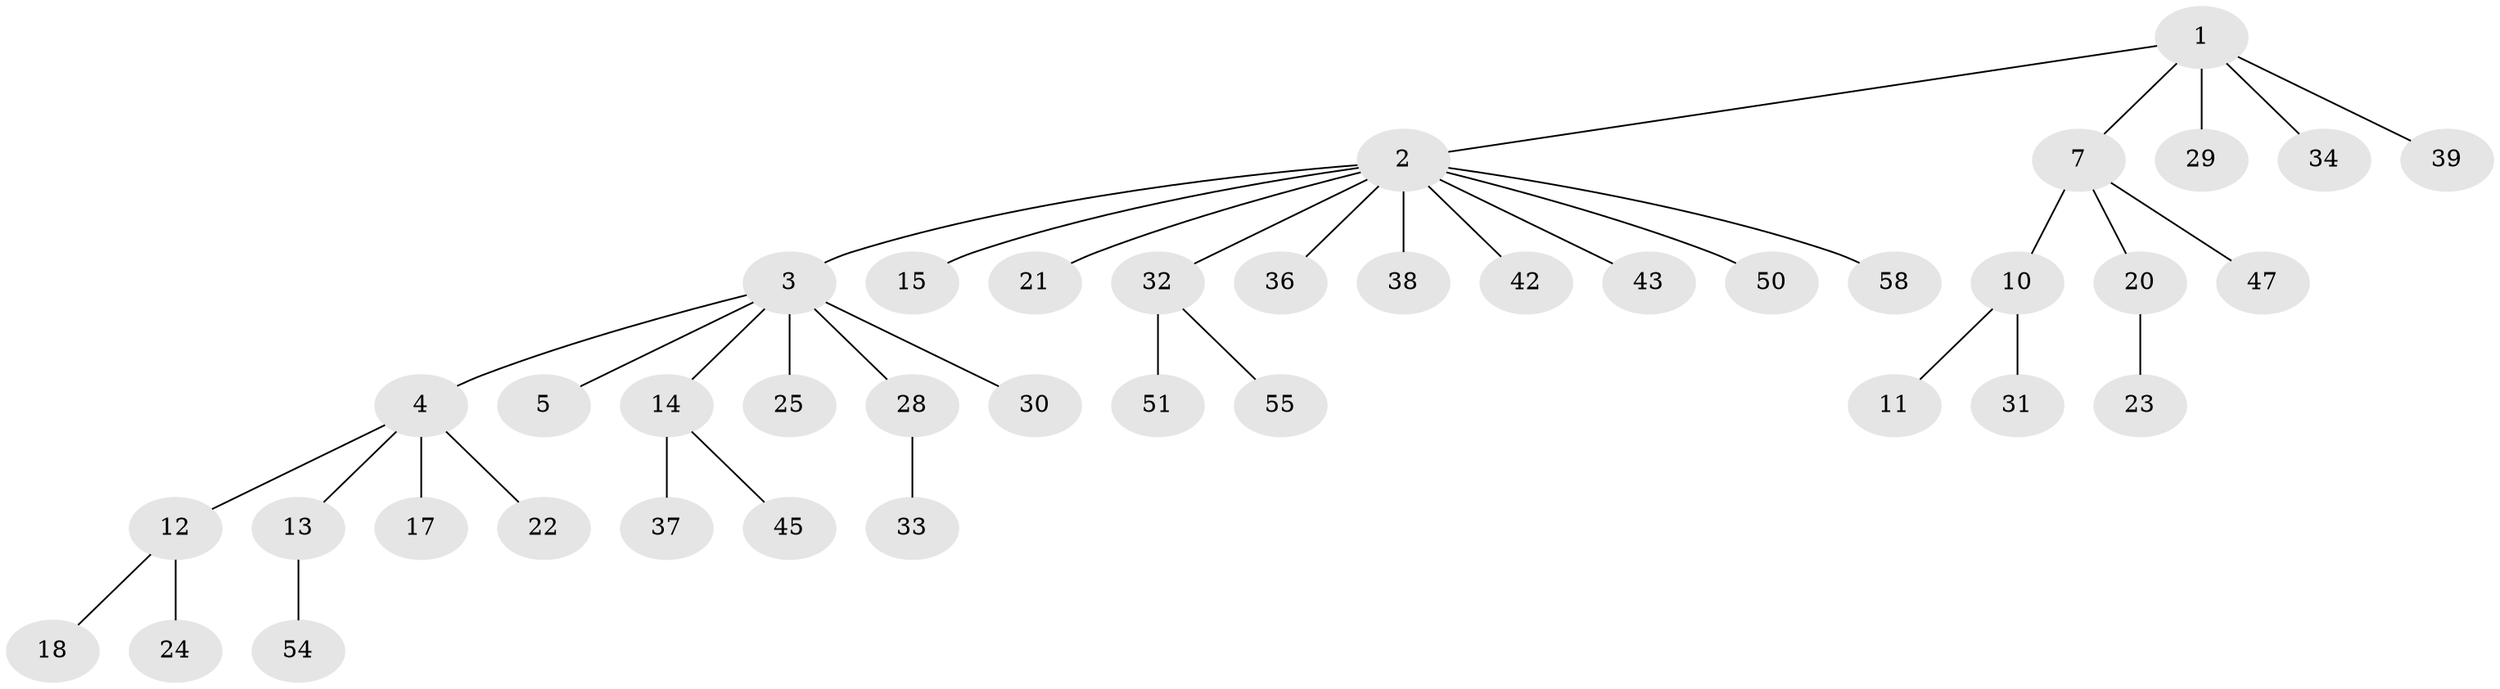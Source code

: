 // original degree distribution, {4: 0.10344827586206896, 10: 0.017241379310344827, 7: 0.017241379310344827, 5: 0.017241379310344827, 1: 0.603448275862069, 3: 0.08620689655172414, 2: 0.15517241379310345}
// Generated by graph-tools (version 1.1) at 2025/42/03/06/25 10:42:05]
// undirected, 40 vertices, 39 edges
graph export_dot {
graph [start="1"]
  node [color=gray90,style=filled];
  1 [super="+9"];
  2 [super="+6"];
  3 [super="+19"];
  4 [super="+8"];
  5;
  7 [super="+35"];
  10 [super="+26"];
  11;
  12 [super="+40"];
  13 [super="+16"];
  14 [super="+27"];
  15;
  17;
  18;
  20 [super="+46"];
  21 [super="+44"];
  22 [super="+49"];
  23;
  24;
  25;
  28 [super="+48"];
  29;
  30;
  31;
  32 [super="+41"];
  33;
  34;
  36;
  37;
  38;
  39;
  42 [super="+52"];
  43;
  45 [super="+53"];
  47 [super="+56"];
  50;
  51 [super="+57"];
  54;
  55;
  58;
  1 -- 2;
  1 -- 7;
  1 -- 39;
  1 -- 34;
  1 -- 29;
  2 -- 3;
  2 -- 15;
  2 -- 21;
  2 -- 38;
  2 -- 42;
  2 -- 43;
  2 -- 50;
  2 -- 58;
  2 -- 32;
  2 -- 36;
  3 -- 4;
  3 -- 5;
  3 -- 14;
  3 -- 28;
  3 -- 30;
  3 -- 25;
  4 -- 12;
  4 -- 13;
  4 -- 22;
  4 -- 17;
  7 -- 10;
  7 -- 20;
  7 -- 47;
  10 -- 11;
  10 -- 31;
  12 -- 18;
  12 -- 24;
  13 -- 54;
  14 -- 37;
  14 -- 45;
  20 -- 23;
  28 -- 33;
  32 -- 51;
  32 -- 55;
}
